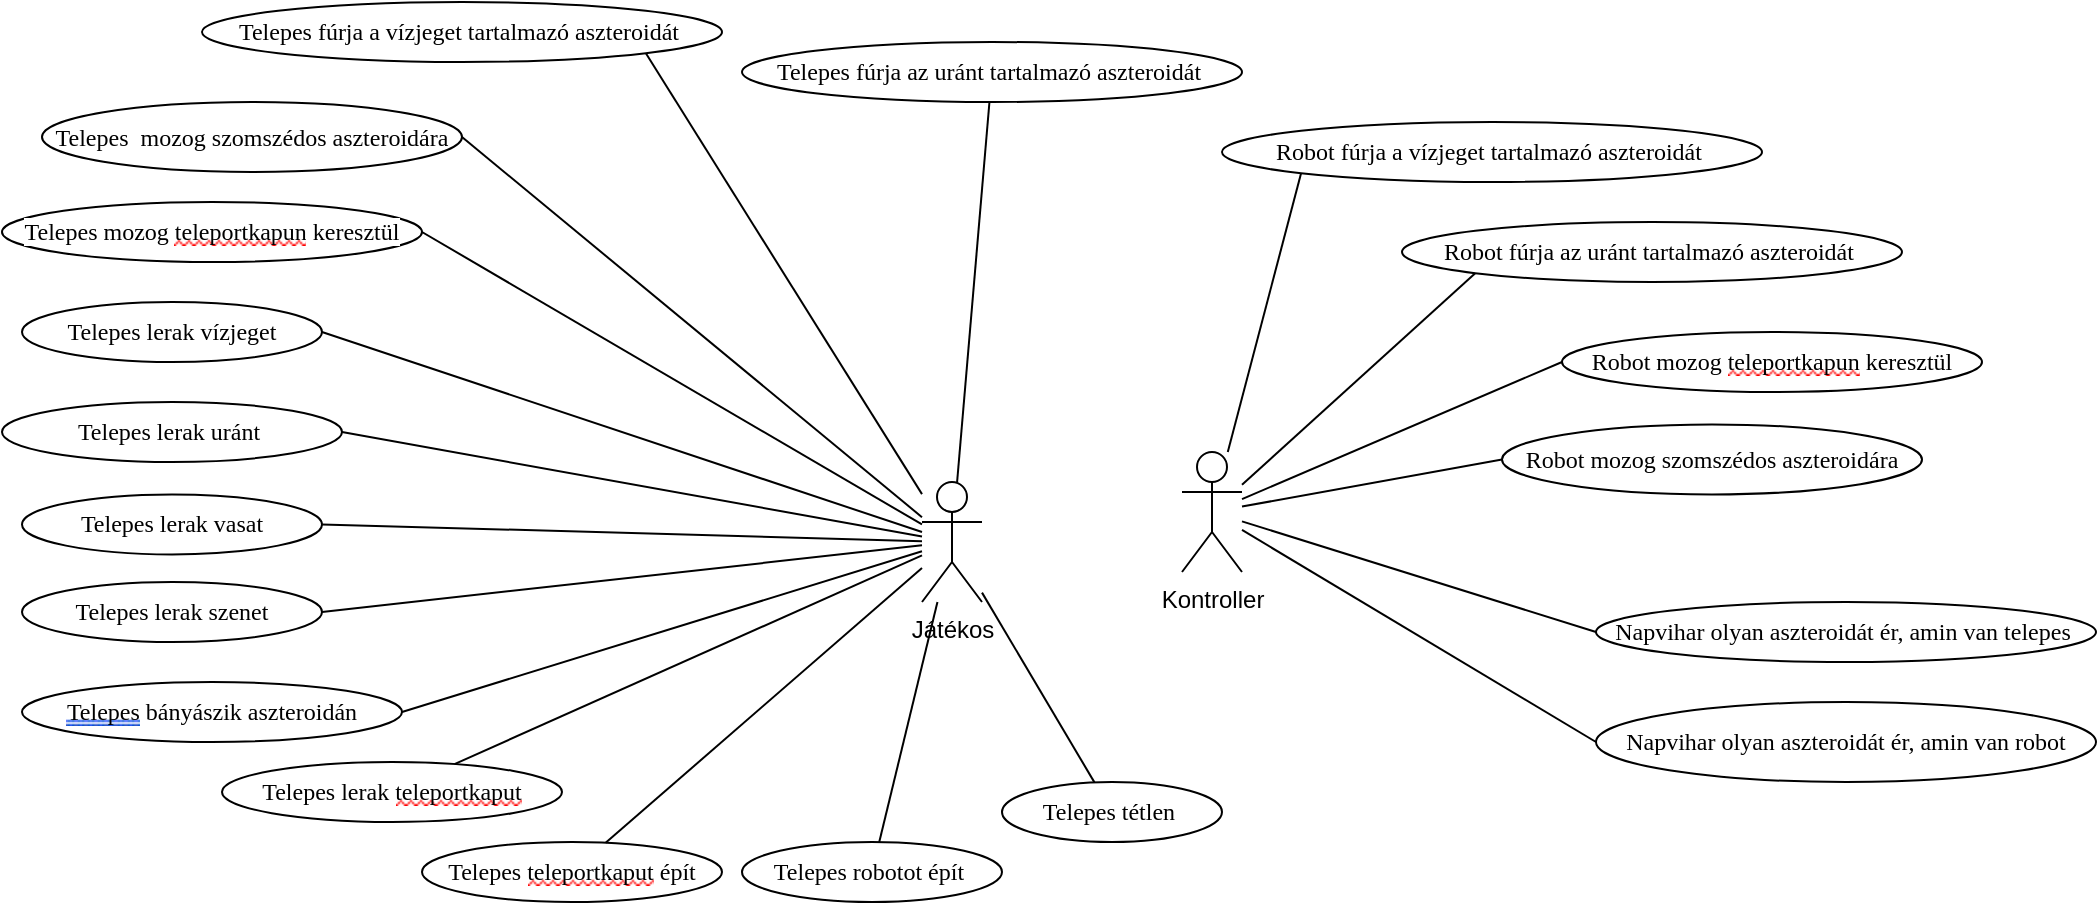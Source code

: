 <mxfile version="14.4.6" type="github">
  <diagram id="va6UQ6kQYev4y7fz3iW5" name="Page-1">
    <mxGraphModel dx="1221" dy="645" grid="1" gridSize="10" guides="1" tooltips="1" connect="1" arrows="1" fold="1" page="1" pageScale="1" pageWidth="827" pageHeight="1169" math="0" shadow="0">
      <root>
        <mxCell id="0" />
        <mxCell id="1" parent="0" />
        <mxCell id="Z0A67WeXVm1Wl0f02Ya7-1" value="Játékos" style="shape=umlActor;verticalLabelPosition=bottom;verticalAlign=top;html=1;" parent="1" vertex="1">
          <mxGeometry x="490" y="280" width="30" height="60" as="geometry" />
        </mxCell>
        <mxCell id="Z0A67WeXVm1Wl0f02Ya7-2" value="Kontroller" style="shape=umlActor;verticalLabelPosition=bottom;verticalAlign=top;html=1;" parent="1" vertex="1">
          <mxGeometry x="620" y="265" width="30" height="60" as="geometry" />
        </mxCell>
        <mxCell id="Z0A67WeXVm1Wl0f02Ya7-8" value="&lt;font style=&quot;font-size: 12px&quot;&gt;&lt;span lang=&quot;HU-HU&quot; class=&quot;TextRun SCXW227858464 BCX0&quot; style=&quot;margin: 0px ; padding: 0px ; text-align: left ; background-color: rgb(255 , 255 , 255) ; line-height: 19.425px ; font-family: &amp;#34;times new roman&amp;#34; , &amp;#34;times new roman_embeddedfont&amp;#34; , &amp;#34;times new roman_msfontservice&amp;#34; , serif&quot;&gt;Telepes lerak uránt&amp;nbsp;&lt;/span&gt;&lt;/font&gt;" style="ellipse;whiteSpace=wrap;html=1;" parent="1" vertex="1">
          <mxGeometry x="30" y="240" width="170" height="30" as="geometry" />
        </mxCell>
        <mxCell id="Z0A67WeXVm1Wl0f02Ya7-9" value="&lt;font style=&quot;font-size: 12px&quot;&gt;&lt;span lang=&quot;HU-HU&quot; class=&quot;TextRun SCXW105076345 BCX0&quot; style=&quot;margin: 0px ; padding: 0px ; text-align: left ; background-color: rgb(255 , 255 , 255) ; line-height: 19.425px ; font-family: &amp;#34;times new roman&amp;#34; , &amp;#34;times new roman_embeddedfont&amp;#34; , &amp;#34;times new roman_msfontservice&amp;#34; , serif&quot;&gt;Telepes lerak vízjeget&lt;/span&gt;&lt;/font&gt;" style="ellipse;whiteSpace=wrap;html=1;" parent="1" vertex="1">
          <mxGeometry x="40" y="190" width="150" height="30" as="geometry" />
        </mxCell>
        <mxCell id="Z0A67WeXVm1Wl0f02Ya7-11" value="&lt;font style=&quot;font-size: 12px&quot;&gt;&lt;span lang=&quot;HU-HU&quot; class=&quot;TextRun SCXW112848725 BCX0&quot; style=&quot;margin: 0px ; padding: 0px ; text-align: left ; background-color: rgb(255 , 255 , 255) ; line-height: 19.425px ; font-family: &amp;#34;times new roman&amp;#34; , &amp;#34;times new roman_embeddedfont&amp;#34; , &amp;#34;times new roman_msfontservice&amp;#34; , serif&quot;&gt;Telepes mozog&amp;nbsp;&lt;/span&gt;&lt;span lang=&quot;HU-HU&quot; class=&quot;TextRun SCXW112848725 BCX0&quot; style=&quot;margin: 0px ; padding: 0px ; text-align: left ; background-color: rgb(255 , 255 , 255) ; line-height: 19.425px ; font-family: &amp;#34;times new roman&amp;#34; , &amp;#34;times new roman_embeddedfont&amp;#34; , &amp;#34;times new roman_msfontservice&amp;#34; , serif&quot;&gt;&lt;span class=&quot;SpellingError SCXW112848725 BCX0&quot; style=&quot;margin: 0px ; padding: 0px ; background-repeat: repeat-x ; background-position: left bottom ; background-image: url(&amp;#34;data:image/gif;base64,R0lGODlhBQAEAJECAP////8AAAAAAAAAACH5BAEAAAIALAAAAAAFAAQAAAIIlGAXCCHrTCgAOw==&amp;#34;) ; border-bottom: 1px solid transparent ; background-color: inherit&quot;&gt;teleportkapun&lt;/span&gt;&lt;/span&gt;&lt;span lang=&quot;HU-HU&quot; class=&quot;TextRun SCXW112848725 BCX0&quot; style=&quot;margin: 0px ; padding: 0px ; text-align: left ; background-color: rgb(255 , 255 , 255) ; line-height: 19.425px ; font-family: &amp;#34;times new roman&amp;#34; , &amp;#34;times new roman_embeddedfont&amp;#34; , &amp;#34;times new roman_msfontservice&amp;#34; , serif&quot;&gt;&amp;nbsp;keresztül&lt;/span&gt;&lt;/font&gt;" style="ellipse;whiteSpace=wrap;html=1;" parent="1" vertex="1">
          <mxGeometry x="30" y="140" width="210" height="30" as="geometry" />
        </mxCell>
        <mxCell id="Z0A67WeXVm1Wl0f02Ya7-12" value="&lt;span lang=&quot;HU-HU&quot; class=&quot;TextRun SCXW30562427 BCX0&quot; style=&quot;animation: 0s ease 0s 1 normal none running none ; appearance: none ; backface-visibility: visible ; background: none 0% 0% / auto repeat scroll padding-box border-box rgba(0 , 0 , 0 , 0) ; border: 0px none rgb(0 , 0 , 0) ; border-radius: 0px ; border-collapse: separate ; box-shadow: none ; box-sizing: content-box ; caption-side: top ; clear: none ; clip: auto ; content: normal ; cursor: text ; direction: ltr ; display: inline ; empty-cells: show ; float: none ; font-family: &amp;#34;wordvisi_msfontservice&amp;#34; , &amp;#34;times new roman&amp;#34; , &amp;#34;times new roman_embeddedfont&amp;#34; , &amp;#34;times new roman_msfontservice&amp;#34; , serif ; height: auto ; line-height: 19.425px ; list-style: outside none disc ; margin: 0px ; max-height: none ; max-width: none ; min-height: 0px ; min-width: 0px ; opacity: 1 ; outline: rgb(0 , 0 , 0) none 0px ; overflow-wrap: break-word ; overflow: visible ; padding: 0px ; perspective: none ; perspective-origin: 0px 0px ; position: static ; resize: none ; speak: normal ; table-layout: auto ; text-align: left ; text-overflow: clip ; text-shadow: none ; transform: none ; transform-origin: 0px 0px ; transform-style: flat ; transition: all 0s ease 0s ; unicode-bidi: normal ; vertical-align: baseline ; visibility: visible ; width: auto ; word-break: normal ; z-index: auto ; zoom: 1 ; border-spacing: 0px&quot;&gt;&lt;span class=&quot;NormalTextRun SCXW30562427 BCX0&quot; style=&quot;background-color: inherit&quot;&gt;&lt;font style=&quot;font-size: 12px&quot;&gt;Telepes&amp;nbsp;&amp;nbsp;mozog szomszédos aszteroidára&lt;/font&gt;&lt;/span&gt;&lt;/span&gt;" style="ellipse;whiteSpace=wrap;html=1;" parent="1" vertex="1">
          <mxGeometry x="50" y="90" width="210" height="35" as="geometry" />
        </mxCell>
        <mxCell id="Z0A67WeXVm1Wl0f02Ya7-15" value="&lt;font style=&quot;font-size: 12px&quot;&gt;&lt;span lang=&quot;HU-HU&quot; class=&quot;TextRun SCXW157749278 BCX0&quot; style=&quot;margin: 0px ; padding: 0px ; text-align: left ; background-color: rgb(255 , 255 , 255) ; line-height: 19.425px ; font-family: &amp;#34;times new roman&amp;#34; , &amp;#34;times new roman_embeddedfont&amp;#34; , &amp;#34;times new roman_msfontservice&amp;#34; , serif&quot;&gt;&lt;span class=&quot;ContextualSpellingAndGrammarError SCXW157749278 BCX0&quot; style=&quot;margin: 0px ; padding: 0px ; background-repeat: repeat-x ; background-position: left bottom ; background-image: url(&amp;#34;data:image/gif;base64,R0lGODlhBQAEAPEDAABVzDNVzDNV/wAAACH5BAUAAAMALAAAAAAFAAQAAAIInC2QchYKQgEAOw==&amp;#34;) ; border-bottom: 1px solid transparent ; background-color: inherit&quot;&gt;Telepes&lt;/span&gt;&lt;/span&gt;&lt;span lang=&quot;HU-HU&quot; class=&quot;TextRun SCXW157749278 BCX0&quot; style=&quot;margin: 0px ; padding: 0px ; text-align: left ; background-color: rgb(255 , 255 , 255) ; line-height: 19.425px ; font-family: &amp;#34;times new roman&amp;#34; , &amp;#34;times new roman_embeddedfont&amp;#34; , &amp;#34;times new roman_msfontservice&amp;#34; , serif&quot;&gt;&amp;nbsp;bányászik aszteroidán&lt;/span&gt;&lt;/font&gt;" style="ellipse;whiteSpace=wrap;html=1;" parent="1" vertex="1">
          <mxGeometry x="40" y="380" width="190" height="30" as="geometry" />
        </mxCell>
        <mxCell id="Z0A67WeXVm1Wl0f02Ya7-18" value="&lt;font style=&quot;font-size: 12px&quot;&gt;&lt;span lang=&quot;HU-HU&quot; class=&quot;TextRun SCXW256050835 BCX0&quot; style=&quot;margin: 0px ; padding: 0px ; text-align: left ; background-color: rgb(255 , 255 , 255) ; line-height: 19.425px ; font-family: &amp;#34;times new roman&amp;#34; , &amp;#34;times new roman_embeddedfont&amp;#34; , &amp;#34;times new roman_msfontservice&amp;#34; , serif&quot;&gt;Telepes fúrja a vízjeget tartalmazó aszteroidát&amp;nbsp;&lt;/span&gt;&lt;/font&gt;" style="ellipse;whiteSpace=wrap;html=1;" parent="1" vertex="1">
          <mxGeometry x="130" y="40" width="260" height="30" as="geometry" />
        </mxCell>
        <mxCell id="Z0A67WeXVm1Wl0f02Ya7-20" value="&lt;font style=&quot;font-size: 12px&quot;&gt;&lt;span lang=&quot;HU-HU&quot; class=&quot;TextRun SCXW151800768 BCX0&quot; style=&quot;margin: 0px ; padding: 0px ; text-align: left ; background-color: rgb(255 , 255 , 255) ; line-height: 19.425px ; font-family: &amp;#34;times new roman&amp;#34; , &amp;#34;times new roman_embeddedfont&amp;#34; , &amp;#34;times new roman_msfontservice&amp;#34; , serif&quot;&gt;Telepes&amp;nbsp;&lt;/span&gt;&lt;span lang=&quot;HU-HU&quot; class=&quot;TextRun SCXW151800768 BCX0&quot; style=&quot;margin: 0px ; padding: 0px ; text-align: left ; background-color: rgb(255 , 255 , 255) ; line-height: 19.425px ; font-family: &amp;#34;times new roman&amp;#34; , &amp;#34;times new roman_embeddedfont&amp;#34; , &amp;#34;times new roman_msfontservice&amp;#34; , serif&quot;&gt;fúrja az uránt tartalmazó aszteroidát&amp;nbsp;&lt;/span&gt;&lt;/font&gt;" style="ellipse;whiteSpace=wrap;html=1;" parent="1" vertex="1">
          <mxGeometry x="400" y="60" width="250" height="30" as="geometry" />
        </mxCell>
        <mxCell id="Z0A67WeXVm1Wl0f02Ya7-23" value="&lt;font style=&quot;font-size: 12px&quot;&gt;&lt;span lang=&quot;HU-HU&quot; class=&quot;TextRun SCXW175453373 BCX0&quot; style=&quot;margin: 0px ; padding: 0px ; color: rgb(0 , 0 , 0) ; font-style: normal ; font-weight: 400 ; letter-spacing: normal ; text-align: left ; text-indent: 0px ; text-transform: none ; word-spacing: 0px ; background-color: rgb(255 , 255 , 255) ; line-height: 19.425px ; font-family: &amp;#34;times new roman&amp;#34; , &amp;#34;times new roman_embeddedfont&amp;#34; , &amp;#34;times new roman_msfontservice&amp;#34; , serif&quot;&gt;&lt;span class=&quot;NormalTextRun SCXW175453373 BCX0&quot; style=&quot;margin: 0px ; padding: 0px ; background-color: inherit&quot;&gt;Telepes robotot épít&lt;/span&gt;&lt;/span&gt;&lt;span class=&quot;EOP SCXW175453373 BCX0&quot; style=&quot;margin: 0px ; padding: 0px ; color: rgb(0 , 0 , 0) ; font-style: normal ; font-weight: 400 ; letter-spacing: normal ; text-align: left ; text-indent: 0px ; text-transform: none ; word-spacing: 0px ; background-color: rgb(255 , 255 , 255) ; line-height: 19.425px ; font-family: &amp;#34;times new roman&amp;#34; , &amp;#34;times new roman_embeddedfont&amp;#34; , &amp;#34;times new roman_msfontservice&amp;#34; , serif&quot;&gt;&amp;nbsp;&lt;/span&gt;&lt;/font&gt;" style="ellipse;whiteSpace=wrap;html=1;" parent="1" vertex="1">
          <mxGeometry x="400" y="460" width="130" height="30" as="geometry" />
        </mxCell>
        <mxCell id="Z0A67WeXVm1Wl0f02Ya7-26" value="&lt;font style=&quot;font-size: 12px&quot;&gt;&lt;span lang=&quot;HU-HU&quot; class=&quot;TextRun SCXW80752651 BCX0&quot; style=&quot;margin: 0px ; padding: 0px ; text-align: left ; background-color: rgb(255 , 255 , 255) ; line-height: 19.425px ; font-family: &amp;#34;times new roman&amp;#34; , &amp;#34;times new roman_embeddedfont&amp;#34; , &amp;#34;times new roman_msfontservice&amp;#34; , serif&quot;&gt;Telepes&amp;nbsp;&lt;/span&gt;&lt;span lang=&quot;HU-HU&quot; class=&quot;TextRun SCXW80752651 BCX0&quot; style=&quot;margin: 0px ; padding: 0px ; text-align: left ; background-color: rgb(255 , 255 , 255) ; line-height: 19.425px ; font-family: &amp;#34;times new roman&amp;#34; , &amp;#34;times new roman_embeddedfont&amp;#34; , &amp;#34;times new roman_msfontservice&amp;#34; , serif&quot;&gt;&lt;span class=&quot;SpellingError SCXW80752651 BCX0&quot; style=&quot;margin: 0px ; padding: 0px ; background-repeat: repeat-x ; background-position: left bottom ; background-image: url(&amp;#34;data:image/gif;base64,R0lGODlhBQAEAJECAP////8AAAAAAAAAACH5BAEAAAIALAAAAAAFAAQAAAIIlGAXCCHrTCgAOw==&amp;#34;) ; border-bottom: 1px solid transparent ; background-color: inherit&quot;&gt;teleportkaput&lt;/span&gt;&lt;/span&gt;&lt;span lang=&quot;HU-HU&quot; class=&quot;TextRun SCXW80752651 BCX0&quot; style=&quot;margin: 0px ; padding: 0px ; text-align: left ; background-color: rgb(255 , 255 , 255) ; line-height: 19.425px ; font-family: &amp;#34;times new roman&amp;#34; , &amp;#34;times new roman_embeddedfont&amp;#34; , &amp;#34;times new roman_msfontservice&amp;#34; , serif&quot;&gt;&amp;nbsp;épít&lt;/span&gt;&lt;/font&gt;" style="ellipse;whiteSpace=wrap;html=1;" parent="1" vertex="1">
          <mxGeometry x="240" y="460" width="150" height="30" as="geometry" />
        </mxCell>
        <mxCell id="Z0A67WeXVm1Wl0f02Ya7-28" value="&lt;font style=&quot;font-size: 12px&quot;&gt;&lt;span lang=&quot;HU-HU&quot; class=&quot;TextRun SCXW67012334 BCX0&quot; style=&quot;margin: 0px ; padding: 0px ; color: rgb(0 , 0 , 0) ; font-style: normal ; font-weight: 400 ; letter-spacing: normal ; text-align: left ; text-indent: 0px ; text-transform: none ; word-spacing: 0px ; background-color: rgb(255 , 255 , 255) ; line-height: 19.425px ; font-family: &amp;#34;times new roman&amp;#34; , &amp;#34;times new roman_embeddedfont&amp;#34; , &amp;#34;times new roman_msfontservice&amp;#34; , serif&quot;&gt;&lt;span class=&quot;NormalTextRun SCXW67012334 BCX0&quot; style=&quot;margin: 0px ; padding: 0px ; background-color: inherit&quot;&gt;Telepes lerak&lt;span&gt;&amp;nbsp;&lt;/span&gt;&lt;/span&gt;&lt;/span&gt;&lt;span lang=&quot;HU-HU&quot; class=&quot;TextRun SCXW67012334 BCX0&quot; style=&quot;margin: 0px ; padding: 0px ; color: rgb(0 , 0 , 0) ; font-style: normal ; font-weight: 400 ; letter-spacing: normal ; text-align: left ; text-indent: 0px ; text-transform: none ; word-spacing: 0px ; background-color: rgb(255 , 255 , 255) ; line-height: 19.425px ; font-family: &amp;#34;times new roman&amp;#34; , &amp;#34;times new roman_embeddedfont&amp;#34; , &amp;#34;times new roman_msfontservice&amp;#34; , serif&quot;&gt;&lt;span class=&quot;SpellingError SCXW67012334 BCX0&quot; style=&quot;margin: 0px ; padding: 0px ; background-repeat: repeat-x ; background-position: left bottom ; background-image: url(&amp;#34;data:image/gif;base64,R0lGODlhBQAEAJECAP////8AAAAAAAAAACH5BAEAAAIALAAAAAAFAAQAAAIIlGAXCCHrTCgAOw==&amp;#34;) ; border-bottom: 1px solid transparent ; background-color: inherit&quot;&gt;teleportkaput&lt;/span&gt;&lt;/span&gt;&lt;br&gt;&lt;/font&gt;" style="ellipse;whiteSpace=wrap;html=1;" parent="1" vertex="1">
          <mxGeometry x="140" y="420" width="170" height="30" as="geometry" />
        </mxCell>
        <mxCell id="Z0A67WeXVm1Wl0f02Ya7-32" value="&lt;span lang=&quot;HU-HU&quot; class=&quot;TextRun SCXW252920641 BCX0&quot; style=&quot;animation: 0s ease 0s 1 normal none running none ; appearance: none ; backface-visibility: visible ; background: none 0% 0% / auto repeat scroll padding-box border-box rgba(0 , 0 , 0 , 0) ; border: 0px none rgb(0 , 0 , 0) ; border-radius: 0px ; border-collapse: separate ; box-shadow: none ; box-sizing: content-box ; caption-side: top ; clear: none ; clip: auto ; content: normal ; cursor: text ; direction: ltr ; display: inline ; empty-cells: show ; float: none ; font-family: &amp;#34;wordvisi_msfontservice&amp;#34; , &amp;#34;times new roman&amp;#34; , &amp;#34;times new roman_embeddedfont&amp;#34; , &amp;#34;times new roman_msfontservice&amp;#34; , serif ; height: auto ; line-height: 19.425px ; list-style: outside none disc ; margin: 0px ; max-height: none ; max-width: none ; min-height: 0px ; min-width: 0px ; opacity: 1 ; outline: rgb(0 , 0 , 0) none 0px ; overflow-wrap: break-word ; overflow: visible ; padding: 0px ; perspective: none ; perspective-origin: 0px 0px ; position: static ; resize: none ; speak: normal ; table-layout: auto ; text-align: left ; text-overflow: clip ; text-shadow: none ; transform: none ; transform-origin: 0px 0px ; transform-style: flat ; transition: all 0s ease 0s ; unicode-bidi: normal ; vertical-align: baseline ; visibility: visible ; width: auto ; word-break: normal ; z-index: auto ; zoom: 1 ; border-spacing: 0px&quot;&gt;&lt;span class=&quot;NormalTextRun SCXW252920641 BCX0&quot; style=&quot;background-color: inherit&quot;&gt;&lt;font style=&quot;font-size: 12px&quot;&gt;Napvihar olyan aszteroidát ér, amin van telepes&amp;nbsp;&lt;/font&gt;&lt;/span&gt;&lt;/span&gt;" style="ellipse;whiteSpace=wrap;html=1;" parent="1" vertex="1">
          <mxGeometry x="827" y="340" width="250" height="30" as="geometry" />
        </mxCell>
        <mxCell id="Z0A67WeXVm1Wl0f02Ya7-36" value="" style="endArrow=none;html=1;entryX=1;entryY=1;entryDx=0;entryDy=0;" parent="1" target="Z0A67WeXVm1Wl0f02Ya7-18" edge="1" source="Z0A67WeXVm1Wl0f02Ya7-1">
          <mxGeometry width="50" height="50" relative="1" as="geometry">
            <mxPoint x="500" y="270" as="sourcePoint" />
            <mxPoint x="475" y="150" as="targetPoint" />
          </mxGeometry>
        </mxCell>
        <mxCell id="Z0A67WeXVm1Wl0f02Ya7-39" value="" style="endArrow=none;html=1;entryX=1;entryY=0.5;entryDx=0;entryDy=0;" parent="1" target="Z0A67WeXVm1Wl0f02Ya7-11" edge="1" source="Z0A67WeXVm1Wl0f02Ya7-1">
          <mxGeometry width="50" height="50" relative="1" as="geometry">
            <mxPoint x="480" y="290" as="sourcePoint" />
            <mxPoint x="310" y="210" as="targetPoint" />
          </mxGeometry>
        </mxCell>
        <mxCell id="Z0A67WeXVm1Wl0f02Ya7-40" value="" style="endArrow=none;html=1;entryX=1;entryY=0.5;entryDx=0;entryDy=0;" parent="1" target="Z0A67WeXVm1Wl0f02Ya7-12" edge="1" source="Z0A67WeXVm1Wl0f02Ya7-1">
          <mxGeometry width="50" height="50" relative="1" as="geometry">
            <mxPoint x="490" y="270" as="sourcePoint" />
            <mxPoint x="344" y="180" as="targetPoint" />
          </mxGeometry>
        </mxCell>
        <mxCell id="Z0A67WeXVm1Wl0f02Ya7-44" value="" style="endArrow=none;html=1;entryX=1;entryY=0.5;entryDx=0;entryDy=0;" parent="1" target="Z0A67WeXVm1Wl0f02Ya7-9" edge="1" source="Z0A67WeXVm1Wl0f02Ya7-1">
          <mxGeometry width="50" height="50" relative="1" as="geometry">
            <mxPoint x="480" y="300" as="sourcePoint" />
            <mxPoint x="330" y="250" as="targetPoint" />
          </mxGeometry>
        </mxCell>
        <mxCell id="Z0A67WeXVm1Wl0f02Ya7-50" value="" style="endArrow=none;html=1;entryX=1;entryY=0.5;entryDx=0;entryDy=0;" parent="1" target="Z0A67WeXVm1Wl0f02Ya7-8" edge="1" source="Z0A67WeXVm1Wl0f02Ya7-1">
          <mxGeometry width="50" height="50" relative="1" as="geometry">
            <mxPoint x="490" y="310" as="sourcePoint" />
            <mxPoint x="340" y="305" as="targetPoint" />
          </mxGeometry>
        </mxCell>
        <mxCell id="Z0A67WeXVm1Wl0f02Ya7-51" value="" style="endArrow=none;html=1;entryX=1;entryY=0.5;entryDx=0;entryDy=0;" parent="1" target="Z0A67WeXVm1Wl0f02Ya7-15" edge="1" source="Z0A67WeXVm1Wl0f02Ya7-1">
          <mxGeometry width="50" height="50" relative="1" as="geometry">
            <mxPoint x="490" y="330" as="sourcePoint" />
            <mxPoint x="420" y="380" as="targetPoint" />
          </mxGeometry>
        </mxCell>
        <mxCell id="Z0A67WeXVm1Wl0f02Ya7-53" value="" style="endArrow=none;html=1;" parent="1" target="Z0A67WeXVm1Wl0f02Ya7-28" edge="1" source="Z0A67WeXVm1Wl0f02Ya7-1">
          <mxGeometry width="50" height="50" relative="1" as="geometry">
            <mxPoint x="480" y="350" as="sourcePoint" />
            <mxPoint x="470" y="420" as="targetPoint" />
          </mxGeometry>
        </mxCell>
        <mxCell id="Z0A67WeXVm1Wl0f02Ya7-57" value="" style="endArrow=none;html=1;entryX=0;entryY=0.5;entryDx=0;entryDy=0;" parent="1" target="Z0A67WeXVm1Wl0f02Ya7-72" edge="1" source="Z0A67WeXVm1Wl0f02Ya7-2">
          <mxGeometry width="50" height="50" relative="1" as="geometry">
            <mxPoint x="670" y="330" as="sourcePoint" />
            <mxPoint x="697" y="400" as="targetPoint" />
          </mxGeometry>
        </mxCell>
        <mxCell id="Z0A67WeXVm1Wl0f02Ya7-63" value="" style="endArrow=none;html=1;entryX=0;entryY=0.5;entryDx=0;entryDy=0;" parent="1" source="Z0A67WeXVm1Wl0f02Ya7-2" target="Z0A67WeXVm1Wl0f02Ya7-32" edge="1">
          <mxGeometry width="50" height="50" relative="1" as="geometry">
            <mxPoint x="670" y="320" as="sourcePoint" />
            <mxPoint x="690" y="237.5" as="targetPoint" />
          </mxGeometry>
        </mxCell>
        <mxCell id="Z0A67WeXVm1Wl0f02Ya7-70" value="" style="endArrow=none;html=1;" edge="1" parent="1" source="Z0A67WeXVm1Wl0f02Ya7-1" target="Z0A67WeXVm1Wl0f02Ya7-26">
          <mxGeometry width="50" height="50" relative="1" as="geometry">
            <mxPoint x="480" y="370" as="sourcePoint" />
            <mxPoint x="215" y="340" as="targetPoint" />
          </mxGeometry>
        </mxCell>
        <mxCell id="Z0A67WeXVm1Wl0f02Ya7-71" value="" style="endArrow=none;html=1;" edge="1" parent="1" source="Z0A67WeXVm1Wl0f02Ya7-1" target="Z0A67WeXVm1Wl0f02Ya7-23">
          <mxGeometry width="50" height="50" relative="1" as="geometry">
            <mxPoint x="490" y="380" as="sourcePoint" />
            <mxPoint x="290" y="405" as="targetPoint" />
          </mxGeometry>
        </mxCell>
        <mxCell id="Z0A67WeXVm1Wl0f02Ya7-72" value="&lt;span lang=&quot;HU-HU&quot; class=&quot;TextRun SCXW252920641 BCX0&quot; style=&quot;animation: 0s ease 0s 1 normal none running none ; appearance: none ; backface-visibility: visible ; background: none 0% 0% / auto repeat scroll padding-box border-box rgba(0 , 0 , 0 , 0) ; border: 0px none rgb(0 , 0 , 0) ; border-radius: 0px ; border-collapse: separate ; box-shadow: none ; box-sizing: content-box ; caption-side: top ; clear: none ; clip: auto ; content: normal ; cursor: text ; direction: ltr ; display: inline ; empty-cells: show ; float: none ; font-family: &amp;#34;wordvisi_msfontservice&amp;#34; , &amp;#34;times new roman&amp;#34; , &amp;#34;times new roman_embeddedfont&amp;#34; , &amp;#34;times new roman_msfontservice&amp;#34; , serif ; height: auto ; line-height: 19.425px ; list-style: outside none disc ; margin: 0px ; max-height: none ; max-width: none ; min-height: 0px ; min-width: 0px ; opacity: 1 ; outline: rgb(0 , 0 , 0) none 0px ; overflow-wrap: break-word ; overflow: visible ; padding: 0px ; perspective: none ; perspective-origin: 0px 0px ; position: static ; resize: none ; speak: normal ; table-layout: auto ; text-align: left ; text-overflow: clip ; text-shadow: none ; transform: none ; transform-origin: 0px 0px ; transform-style: flat ; transition: all 0s ease 0s ; unicode-bidi: normal ; vertical-align: baseline ; visibility: visible ; width: auto ; word-break: normal ; z-index: auto ; zoom: 1 ; border-spacing: 0px&quot;&gt;&lt;span class=&quot;NormalTextRun SCXW252920641 BCX0&quot; style=&quot;background-color: inherit&quot;&gt;&lt;font style=&quot;font-size: 12px&quot;&gt;Napvihar olyan aszteroidát ér, amin van robot&lt;/font&gt;&lt;/span&gt;&lt;/span&gt;" style="ellipse;whiteSpace=wrap;html=1;" vertex="1" parent="1">
          <mxGeometry x="827" y="390" width="250" height="40" as="geometry" />
        </mxCell>
        <mxCell id="Z0A67WeXVm1Wl0f02Ya7-73" value="" style="endArrow=none;html=1;" edge="1" parent="1" source="Z0A67WeXVm1Wl0f02Ya7-1" target="Z0A67WeXVm1Wl0f02Ya7-20">
          <mxGeometry width="50" height="50" relative="1" as="geometry">
            <mxPoint x="510" y="260" as="sourcePoint" />
            <mxPoint x="506" y="159" as="targetPoint" />
          </mxGeometry>
        </mxCell>
        <mxCell id="Z0A67WeXVm1Wl0f02Ya7-74" value="&lt;font style=&quot;font-size: 12px&quot;&gt;&lt;span lang=&quot;HU-HU&quot; class=&quot;TextRun SCXW256050835 BCX0&quot; style=&quot;margin: 0px ; padding: 0px ; text-align: left ; background-color: rgb(255 , 255 , 255) ; line-height: 19.425px ; font-family: &amp;#34;times new roman&amp;#34; , &amp;#34;times new roman_embeddedfont&amp;#34; , &amp;#34;times new roman_msfontservice&amp;#34; , serif&quot;&gt;Robot fúrja a vízjeget tartalmazó aszteroidát&amp;nbsp;&lt;/span&gt;&lt;/font&gt;" style="ellipse;whiteSpace=wrap;html=1;" vertex="1" parent="1">
          <mxGeometry x="640" y="100" width="270" height="30" as="geometry" />
        </mxCell>
        <mxCell id="Z0A67WeXVm1Wl0f02Ya7-75" value="&lt;font style=&quot;font-size: 12px&quot;&gt;&lt;span lang=&quot;HU-HU&quot; class=&quot;TextRun SCXW151800768 BCX0&quot; style=&quot;margin: 0px ; padding: 0px ; text-align: left ; background-color: rgb(255 , 255 , 255) ; line-height: 19.425px ; font-family: &amp;#34;times new roman&amp;#34; , &amp;#34;times new roman_embeddedfont&amp;#34; , &amp;#34;times new roman_msfontservice&amp;#34; , serif&quot;&gt;Robot&amp;nbsp;&lt;/span&gt;&lt;span lang=&quot;HU-HU&quot; class=&quot;TextRun SCXW151800768 BCX0&quot; style=&quot;margin: 0px ; padding: 0px ; text-align: left ; background-color: rgb(255 , 255 , 255) ; line-height: 19.425px ; font-family: &amp;#34;times new roman&amp;#34; , &amp;#34;times new roman_embeddedfont&amp;#34; , &amp;#34;times new roman_msfontservice&amp;#34; , serif&quot;&gt;fúrja az uránt tartalmazó aszteroidát&amp;nbsp;&lt;/span&gt;&lt;/font&gt;" style="ellipse;whiteSpace=wrap;html=1;" vertex="1" parent="1">
          <mxGeometry x="730" y="150" width="250" height="30" as="geometry" />
        </mxCell>
        <mxCell id="Z0A67WeXVm1Wl0f02Ya7-76" value="" style="endArrow=none;html=1;entryX=0;entryY=1;entryDx=0;entryDy=0;" edge="1" parent="1" source="Z0A67WeXVm1Wl0f02Ya7-2" target="Z0A67WeXVm1Wl0f02Ya7-74">
          <mxGeometry width="50" height="50" relative="1" as="geometry">
            <mxPoint x="660" y="250" as="sourcePoint" />
            <mxPoint x="1115" y="170" as="targetPoint" />
          </mxGeometry>
        </mxCell>
        <mxCell id="Z0A67WeXVm1Wl0f02Ya7-78" value="" style="endArrow=none;html=1;entryX=0;entryY=1;entryDx=0;entryDy=0;" edge="1" parent="1" source="Z0A67WeXVm1Wl0f02Ya7-2" target="Z0A67WeXVm1Wl0f02Ya7-75">
          <mxGeometry width="50" height="50" relative="1" as="geometry">
            <mxPoint x="670" y="280" as="sourcePoint" />
            <mxPoint x="1146" y="179" as="targetPoint" />
          </mxGeometry>
        </mxCell>
        <mxCell id="nySP6CCtktx7gM4iY7YL-1" value="&lt;font style=&quot;font-size: 12px&quot;&gt;&lt;span lang=&quot;HU-HU&quot; class=&quot;TextRun SCXW112848725 BCX0&quot; style=&quot;margin: 0px ; padding: 0px ; text-align: left ; background-color: rgb(255 , 255 , 255) ; line-height: 19.425px ; font-family: &amp;#34;times new roman&amp;#34; , &amp;#34;times new roman_embeddedfont&amp;#34; , &amp;#34;times new roman_msfontservice&amp;#34; , serif&quot;&gt;Robot mozog&amp;nbsp;&lt;/span&gt;&lt;span lang=&quot;HU-HU&quot; class=&quot;TextRun SCXW112848725 BCX0&quot; style=&quot;margin: 0px ; padding: 0px ; text-align: left ; background-color: rgb(255 , 255 , 255) ; line-height: 19.425px ; font-family: &amp;#34;times new roman&amp;#34; , &amp;#34;times new roman_embeddedfont&amp;#34; , &amp;#34;times new roman_msfontservice&amp;#34; , serif&quot;&gt;&lt;span class=&quot;SpellingError SCXW112848725 BCX0&quot; style=&quot;margin: 0px ; padding: 0px ; background-repeat: repeat-x ; background-position: left bottom ; background-image: url(&amp;#34;data:image/gif;base64,R0lGODlhBQAEAJECAP////8AAAAAAAAAACH5BAEAAAIALAAAAAAFAAQAAAIIlGAXCCHrTCgAOw==&amp;#34;) ; border-bottom: 1px solid transparent ; background-color: inherit&quot;&gt;teleportkapun&lt;/span&gt;&lt;/span&gt;&lt;span lang=&quot;HU-HU&quot; class=&quot;TextRun SCXW112848725 BCX0&quot; style=&quot;margin: 0px ; padding: 0px ; text-align: left ; background-color: rgb(255 , 255 , 255) ; line-height: 19.425px ; font-family: &amp;#34;times new roman&amp;#34; , &amp;#34;times new roman_embeddedfont&amp;#34; , &amp;#34;times new roman_msfontservice&amp;#34; , serif&quot;&gt;&amp;nbsp;keresztül&lt;/span&gt;&lt;/font&gt;" style="ellipse;whiteSpace=wrap;html=1;" vertex="1" parent="1">
          <mxGeometry x="810" y="205" width="210" height="30" as="geometry" />
        </mxCell>
        <mxCell id="nySP6CCtktx7gM4iY7YL-2" value="" style="endArrow=none;html=1;entryX=0;entryY=0.5;entryDx=0;entryDy=0;" edge="1" parent="1" target="nySP6CCtktx7gM4iY7YL-1" source="Z0A67WeXVm1Wl0f02Ya7-2">
          <mxGeometry width="50" height="50" relative="1" as="geometry">
            <mxPoint x="1010" y="600" as="sourcePoint" />
            <mxPoint x="840" y="520" as="targetPoint" />
          </mxGeometry>
        </mxCell>
        <mxCell id="nySP6CCtktx7gM4iY7YL-3" value="&lt;span lang=&quot;HU-HU&quot; class=&quot;TextRun SCXW30562427 BCX0&quot; style=&quot;animation: 0s ease 0s 1 normal none running none ; appearance: none ; backface-visibility: visible ; background: none 0% 0% / auto repeat scroll padding-box border-box rgba(0 , 0 , 0 , 0) ; border: 0px none rgb(0 , 0 , 0) ; border-radius: 0px ; border-collapse: separate ; box-shadow: none ; box-sizing: content-box ; caption-side: top ; clear: none ; clip: auto ; content: normal ; cursor: text ; direction: ltr ; display: inline ; empty-cells: show ; float: none ; font-family: &amp;#34;wordvisi_msfontservice&amp;#34; , &amp;#34;times new roman&amp;#34; , &amp;#34;times new roman_embeddedfont&amp;#34; , &amp;#34;times new roman_msfontservice&amp;#34; , serif ; height: auto ; line-height: 19.425px ; list-style: outside none disc ; margin: 0px ; max-height: none ; max-width: none ; min-height: 0px ; min-width: 0px ; opacity: 1 ; outline: rgb(0 , 0 , 0) none 0px ; overflow-wrap: break-word ; overflow: visible ; padding: 0px ; perspective: none ; perspective-origin: 0px 0px ; position: static ; resize: none ; speak: normal ; table-layout: auto ; text-align: left ; text-overflow: clip ; text-shadow: none ; transform: none ; transform-origin: 0px 0px ; transform-style: flat ; transition: all 0s ease 0s ; unicode-bidi: normal ; vertical-align: baseline ; visibility: visible ; width: auto ; word-break: normal ; z-index: auto ; zoom: 1 ; border-spacing: 0px&quot;&gt;&lt;span class=&quot;NormalTextRun SCXW30562427 BCX0&quot; style=&quot;background-color: inherit&quot;&gt;&lt;font style=&quot;font-size: 12px&quot;&gt;Robot mozog szomszédos aszteroidára&lt;/font&gt;&lt;/span&gt;&lt;/span&gt;" style="ellipse;whiteSpace=wrap;html=1;" vertex="1" parent="1">
          <mxGeometry x="780" y="251.2" width="210" height="35" as="geometry" />
        </mxCell>
        <mxCell id="nySP6CCtktx7gM4iY7YL-4" value="" style="endArrow=none;html=1;entryX=0;entryY=0.5;entryDx=0;entryDy=0;" edge="1" parent="1" target="nySP6CCtktx7gM4iY7YL-3" source="Z0A67WeXVm1Wl0f02Ya7-2">
          <mxGeometry width="50" height="50" relative="1" as="geometry">
            <mxPoint x="1220" y="458.802" as="sourcePoint" />
            <mxPoint x="1074" y="341.2" as="targetPoint" />
          </mxGeometry>
        </mxCell>
        <mxCell id="nySP6CCtktx7gM4iY7YL-5" value="&lt;font style=&quot;font-size: 12px&quot;&gt;&lt;span lang=&quot;HU-HU&quot; class=&quot;TextRun SCXW105076345 BCX0&quot; style=&quot;margin: 0px ; padding: 0px ; text-align: left ; background-color: rgb(255 , 255 , 255) ; line-height: 19.425px ; font-family: &amp;#34;times new roman&amp;#34; , &amp;#34;times new roman_embeddedfont&amp;#34; , &amp;#34;times new roman_msfontservice&amp;#34; , serif&quot;&gt;Telepes lerak vasat&lt;/span&gt;&lt;/font&gt;" style="ellipse;whiteSpace=wrap;html=1;" vertex="1" parent="1">
          <mxGeometry x="40" y="286.2" width="150" height="30" as="geometry" />
        </mxCell>
        <mxCell id="nySP6CCtktx7gM4iY7YL-6" value="" style="endArrow=none;html=1;entryX=1;entryY=0.5;entryDx=0;entryDy=0;" edge="1" parent="1" target="nySP6CCtktx7gM4iY7YL-5" source="Z0A67WeXVm1Wl0f02Ya7-1">
          <mxGeometry width="50" height="50" relative="1" as="geometry">
            <mxPoint x="240" y="318.984" as="sourcePoint" />
            <mxPoint x="80" y="263.41" as="targetPoint" />
          </mxGeometry>
        </mxCell>
        <mxCell id="nySP6CCtktx7gM4iY7YL-7" value="&lt;font style=&quot;font-size: 12px&quot;&gt;&lt;span lang=&quot;HU-HU&quot; class=&quot;TextRun SCXW105076345 BCX0&quot; style=&quot;margin: 0px ; padding: 0px ; text-align: left ; background-color: rgb(255 , 255 , 255) ; line-height: 19.425px ; font-family: &amp;#34;times new roman&amp;#34; , &amp;#34;times new roman_embeddedfont&amp;#34; , &amp;#34;times new roman_msfontservice&amp;#34; , serif&quot;&gt;Telepes lerak szenet&lt;/span&gt;&lt;/font&gt;" style="ellipse;whiteSpace=wrap;html=1;" vertex="1" parent="1">
          <mxGeometry x="40" y="330" width="150" height="30" as="geometry" />
        </mxCell>
        <mxCell id="nySP6CCtktx7gM4iY7YL-8" value="" style="endArrow=none;html=1;entryX=1;entryY=0.5;entryDx=0;entryDy=0;" edge="1" parent="1" target="nySP6CCtktx7gM4iY7YL-7" source="Z0A67WeXVm1Wl0f02Ya7-1">
          <mxGeometry width="50" height="50" relative="1" as="geometry">
            <mxPoint x="230" y="370.004" as="sourcePoint" />
            <mxPoint x="70" y="314.43" as="targetPoint" />
          </mxGeometry>
        </mxCell>
        <mxCell id="nySP6CCtktx7gM4iY7YL-9" value="&lt;font style=&quot;font-size: 12px&quot;&gt;&lt;span lang=&quot;HU-HU&quot; class=&quot;TextRun SCXW175453373 BCX0&quot; style=&quot;margin: 0px ; padding: 0px ; color: rgb(0 , 0 , 0) ; font-style: normal ; font-weight: 400 ; letter-spacing: normal ; text-align: left ; text-indent: 0px ; text-transform: none ; word-spacing: 0px ; background-color: rgb(255 , 255 , 255) ; line-height: 19.425px ; font-family: &amp;#34;times new roman&amp;#34; , &amp;#34;times new roman_embeddedfont&amp;#34; , &amp;#34;times new roman_msfontservice&amp;#34; , serif&quot;&gt;&lt;span class=&quot;NormalTextRun SCXW175453373 BCX0&quot; style=&quot;margin: 0px ; padding: 0px ; background-color: inherit&quot;&gt;Telepes tétlen&lt;/span&gt;&lt;/span&gt;&lt;span class=&quot;EOP SCXW175453373 BCX0&quot; style=&quot;margin: 0px ; padding: 0px ; color: rgb(0 , 0 , 0) ; font-style: normal ; font-weight: 400 ; letter-spacing: normal ; text-align: left ; text-indent: 0px ; text-transform: none ; word-spacing: 0px ; background-color: rgb(255 , 255 , 255) ; line-height: 19.425px ; font-family: &amp;#34;times new roman&amp;#34; , &amp;#34;times new roman_embeddedfont&amp;#34; , &amp;#34;times new roman_msfontservice&amp;#34; , serif&quot;&gt;&amp;nbsp;&lt;/span&gt;&lt;/font&gt;" style="ellipse;whiteSpace=wrap;html=1;" vertex="1" parent="1">
          <mxGeometry x="530" y="430" width="110" height="30" as="geometry" />
        </mxCell>
        <mxCell id="nySP6CCtktx7gM4iY7YL-10" value="" style="endArrow=none;html=1;" edge="1" parent="1" target="nySP6CCtktx7gM4iY7YL-9" source="Z0A67WeXVm1Wl0f02Ya7-1">
          <mxGeometry width="50" height="50" relative="1" as="geometry">
            <mxPoint x="646.829" y="350" as="sourcePoint" />
            <mxPoint x="430" y="415" as="targetPoint" />
          </mxGeometry>
        </mxCell>
      </root>
    </mxGraphModel>
  </diagram>
</mxfile>
